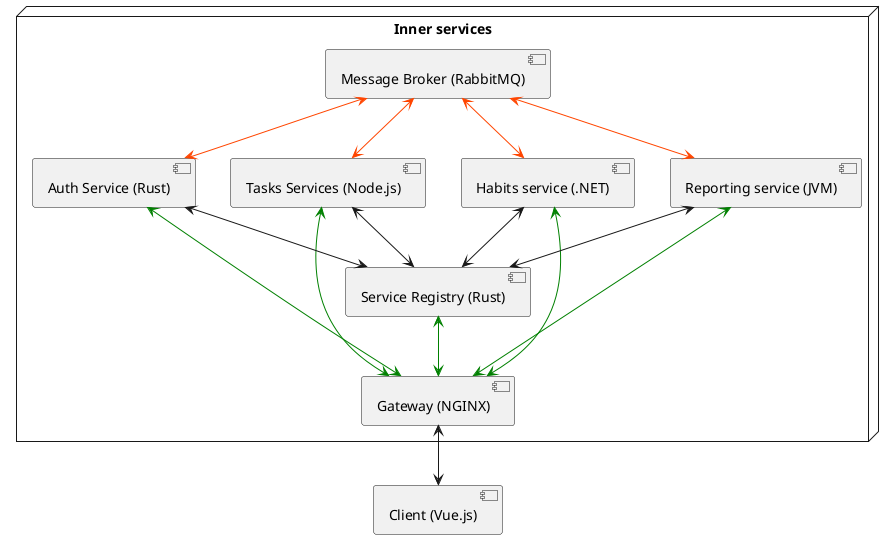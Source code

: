 @startuml Deployment Diagram

component "Client (Vue.js)" as client
node "Inner services" {
    component "Auth Service (Rust)" as auth
    component "Tasks Services (Node.js)" as task
    component "Habits service (.NET)" as habits
    component "Reporting service (JVM)" as reporting
    component "Service Registry (Rust)" as registry
    component "Message Broker (RabbitMQ)" as broker
    component "Gateway (NGINX)" as gateway
}

client <-up-> gateway
registry <-[#green]-> gateway
task <-[#green]-> gateway
auth <-[#green]-> gateway
reporting <-[#green]-> gateway
habits <-[#green]-> gateway

auth <--> registry
habits <--> registry
task <--> registry
reporting <--> registry

broker <-[#OrangeRed]-> reporting
broker <-[#OrangeRed]-> auth
broker <-[#OrangeRed]-> task
broker <-[#OrangeRed]-> habits

@enduml
